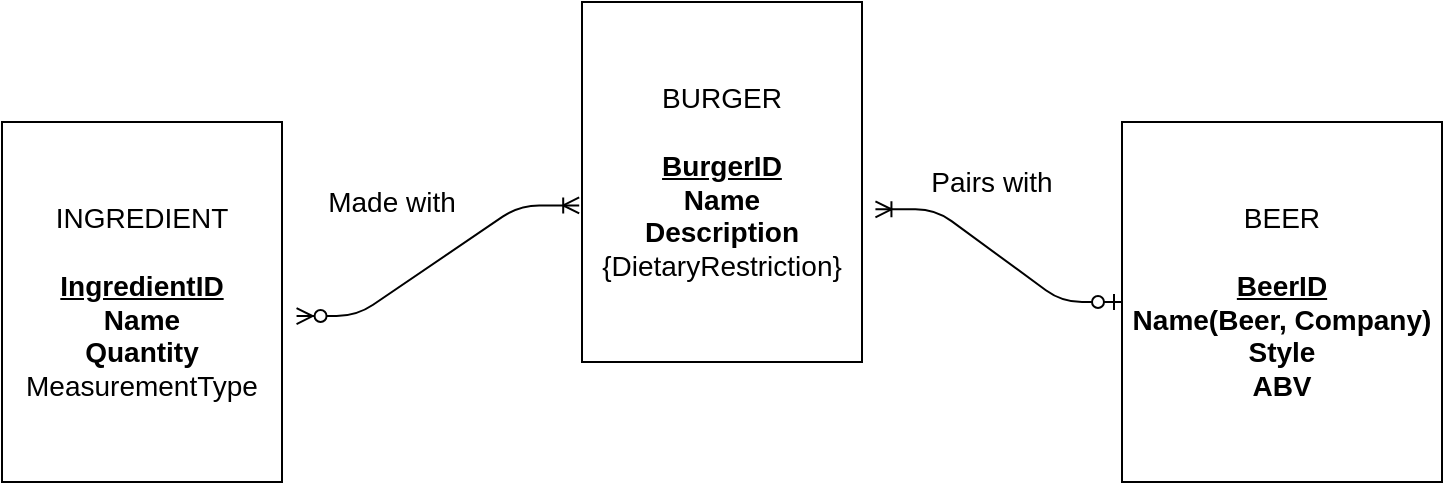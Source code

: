 <mxfile version="13.6.10" type="github" pages="3">
  <diagram id="kbBsA2tWWtWuHOdOnd8x" name="Question 1">
    <mxGraphModel dx="782" dy="420" grid="1" gridSize="10" guides="1" tooltips="1" connect="1" arrows="1" fold="1" page="1" pageScale="1" pageWidth="827" pageHeight="1169" math="0" shadow="0">
      <root>
        <mxCell id="0" />
        <mxCell id="1" parent="0" />
        <mxCell id="Rsk4lnEA3JJpgtATmgz1-1" value="&lt;font style=&quot;font-size: 14px&quot;&gt;BURGER&lt;br&gt;&lt;br&gt;&lt;u&gt;&lt;b&gt;BurgerID&lt;/b&gt;&lt;/u&gt;&lt;br&gt;&lt;b&gt;Name&lt;br&gt;Description&lt;/b&gt;&lt;br&gt;{DietaryRestriction}&lt;br&gt;&lt;/font&gt;" style="whiteSpace=wrap;html=1;align=center;" vertex="1" parent="1">
          <mxGeometry x="320" y="80" width="140" height="180" as="geometry" />
        </mxCell>
        <mxCell id="Rsk4lnEA3JJpgtATmgz1-2" value="&lt;font style=&quot;font-size: 14px&quot;&gt;INGREDIENT&lt;br&gt;&lt;br&gt;&lt;b&gt;&lt;u&gt;IngredientID&lt;/u&gt;&lt;/b&gt;&lt;br&gt;&lt;b&gt;Name&lt;br&gt;Quantity&lt;/b&gt;&lt;br&gt;MeasurementType&lt;br&gt;&lt;/font&gt;" style="whiteSpace=wrap;html=1;align=center;" vertex="1" parent="1">
          <mxGeometry x="30" y="140" width="140" height="180" as="geometry" />
        </mxCell>
        <mxCell id="Rsk4lnEA3JJpgtATmgz1-3" value="&lt;font style=&quot;font-size: 14px&quot;&gt;BEER&lt;br&gt;&lt;br&gt;&lt;u&gt;&lt;b&gt;BeerID&lt;/b&gt;&lt;/u&gt;&lt;br&gt;&lt;b&gt;Name(Beer, Company)&lt;br&gt;Style&lt;br&gt;ABV&lt;/b&gt;&lt;br&gt;&lt;/font&gt;" style="whiteSpace=wrap;html=1;align=center;" vertex="1" parent="1">
          <mxGeometry x="590" y="140" width="160" height="180" as="geometry" />
        </mxCell>
        <mxCell id="Rsk4lnEA3JJpgtATmgz1-4" value="" style="edgeStyle=entityRelationEdgeStyle;fontSize=12;html=1;endArrow=ERoneToMany;endFill=0;exitX=1.052;exitY=0.539;exitDx=0;exitDy=0;exitPerimeter=0;entryX=-0.01;entryY=0.565;entryDx=0;entryDy=0;entryPerimeter=0;startArrow=ERzeroToMany;startFill=1;" edge="1" parent="1" source="Rsk4lnEA3JJpgtATmgz1-2" target="Rsk4lnEA3JJpgtATmgz1-1">
          <mxGeometry width="100" height="100" relative="1" as="geometry">
            <mxPoint x="200" y="220" as="sourcePoint" />
            <mxPoint x="300" y="120" as="targetPoint" />
          </mxGeometry>
        </mxCell>
        <mxCell id="Rsk4lnEA3JJpgtATmgz1-5" value="" style="edgeStyle=entityRelationEdgeStyle;fontSize=12;html=1;endArrow=ERzeroToOne;endFill=1;exitX=1.048;exitY=0.576;exitDx=0;exitDy=0;exitPerimeter=0;entryX=0;entryY=0.5;entryDx=0;entryDy=0;startArrow=ERoneToMany;startFill=0;" edge="1" parent="1" source="Rsk4lnEA3JJpgtATmgz1-1" target="Rsk4lnEA3JJpgtATmgz1-3">
          <mxGeometry width="100" height="100" relative="1" as="geometry">
            <mxPoint x="480" y="210" as="sourcePoint" />
            <mxPoint x="580" y="110" as="targetPoint" />
          </mxGeometry>
        </mxCell>
        <mxCell id="Rsk4lnEA3JJpgtATmgz1-6" value="&lt;font style=&quot;font-size: 14px&quot;&gt;Made with&lt;/font&gt;" style="text;html=1;strokeColor=none;fillColor=none;align=center;verticalAlign=middle;whiteSpace=wrap;rounded=0;" vertex="1" parent="1">
          <mxGeometry x="180" y="170" width="90" height="20" as="geometry" />
        </mxCell>
        <mxCell id="Rsk4lnEA3JJpgtATmgz1-7" value="&lt;font style=&quot;font-size: 14px&quot;&gt;Pairs with&lt;/font&gt;" style="text;html=1;strokeColor=none;fillColor=none;align=center;verticalAlign=middle;whiteSpace=wrap;rounded=0;" vertex="1" parent="1">
          <mxGeometry x="490" y="160" width="70" height="20" as="geometry" />
        </mxCell>
      </root>
    </mxGraphModel>
  </diagram>
  <diagram id="Og4VXqPv2_d65qeGa0BY" name="Question 2">
    <mxGraphModel dx="782" dy="469" grid="1" gridSize="10" guides="1" tooltips="1" connect="1" arrows="1" fold="1" page="1" pageScale="1" pageWidth="827" pageHeight="1169" math="0" shadow="0">
      <root>
        <mxCell id="5LjrZSEDTQGCF-TwAdYH-0" />
        <mxCell id="5LjrZSEDTQGCF-TwAdYH-1" parent="5LjrZSEDTQGCF-TwAdYH-0" />
        <mxCell id="5LjrZSEDTQGCF-TwAdYH-3" value="&lt;font style=&quot;font-size: 14px&quot;&gt;PERSON&lt;br&gt;&lt;br&gt;&lt;b&gt;&lt;u&gt;PersonID&lt;/u&gt;&lt;br&gt;PersonName(First, Last)&lt;br&gt;Job&lt;br&gt;Sex&lt;/b&gt;&lt;br&gt;Children&lt;br&gt;&lt;/font&gt;" style="whiteSpace=wrap;html=1;align=center;" vertex="1" parent="5LjrZSEDTQGCF-TwAdYH-1">
          <mxGeometry x="150" y="60" width="190" height="190" as="geometry" />
        </mxCell>
        <mxCell id="5LjrZSEDTQGCF-TwAdYH-4" value="" style="edgeStyle=entityRelationEdgeStyle;fontSize=12;html=1;endArrow=ERoneToMany;endFill=0;exitX=1.042;exitY=0.154;exitDx=0;exitDy=0;exitPerimeter=0;entryX=1.004;entryY=0.712;entryDx=0;entryDy=0;entryPerimeter=0;startArrow=ERone;startFill=0;" edge="1" parent="5LjrZSEDTQGCF-TwAdYH-1" source="5LjrZSEDTQGCF-TwAdYH-3" target="5LjrZSEDTQGCF-TwAdYH-3">
          <mxGeometry width="100" height="100" relative="1" as="geometry">
            <mxPoint x="350" y="240" as="sourcePoint" />
            <mxPoint x="450" y="140" as="targetPoint" />
            <Array as="points">
              <mxPoint x="530" y="140" />
            </Array>
          </mxGeometry>
        </mxCell>
        <mxCell id="5LjrZSEDTQGCF-TwAdYH-5" value="has relationship with" style="text;html=1;strokeColor=none;fillColor=none;align=center;verticalAlign=middle;whiteSpace=wrap;rounded=0;" vertex="1" parent="5LjrZSEDTQGCF-TwAdYH-1">
          <mxGeometry x="380" y="70" width="140" height="20" as="geometry" />
        </mxCell>
      </root>
    </mxGraphModel>
  </diagram>
  <diagram id="X9vRo3wuWXXFvvkUzl3R" name="Question 3">
    <mxGraphModel dx="782" dy="469" grid="1" gridSize="10" guides="1" tooltips="1" connect="1" arrows="1" fold="1" page="1" pageScale="1" pageWidth="827" pageHeight="1169" math="0" shadow="0">
      <root>
        <mxCell id="k8cOmd8MFVCNRNWdC6kr-0" />
        <mxCell id="k8cOmd8MFVCNRNWdC6kr-1" parent="k8cOmd8MFVCNRNWdC6kr-0" />
        <mxCell id="k8cOmd8MFVCNRNWdC6kr-2" value="&lt;font style=&quot;font-size: 14px&quot;&gt;STUDENT&lt;br&gt;&lt;br&gt;&lt;b&gt;&lt;u&gt;StudentID&lt;/u&gt;&lt;br&gt;Name (First, &lt;/b&gt;Middle&lt;b&gt;, Last)&lt;br&gt;HomeAdress&lt;br&gt;Birthdate&lt;br&gt;Age&lt;br&gt;&lt;/b&gt;StudentOrg&lt;br&gt;&lt;/font&gt;" style="whiteSpace=wrap;html=1;align=center;" vertex="1" parent="k8cOmd8MFVCNRNWdC6kr-1">
          <mxGeometry x="200" y="10" width="140" height="160" as="geometry" />
        </mxCell>
        <mxCell id="k8cOmd8MFVCNRNWdC6kr-3" value="&lt;span style=&quot;font-size: 14px&quot;&gt;NEWSPAPER&lt;br&gt;&lt;br&gt;&lt;b&gt;JobTitle&lt;/b&gt;&lt;br&gt;&lt;/span&gt;" style="whiteSpace=wrap;html=1;align=center;" vertex="1" parent="k8cOmd8MFVCNRNWdC6kr-1">
          <mxGeometry x="40" y="220" width="110" height="80" as="geometry" />
        </mxCell>
        <mxCell id="k8cOmd8MFVCNRNWdC6kr-4" value="&lt;font style=&quot;font-size: 14px&quot;&gt;TRIVIA_CLUB&lt;br&gt;&lt;br&gt;OfficerTitle&lt;br&gt;&lt;/font&gt;" style="whiteSpace=wrap;html=1;align=center;" vertex="1" parent="k8cOmd8MFVCNRNWdC6kr-1">
          <mxGeometry x="200" y="320" width="120" height="90" as="geometry" />
        </mxCell>
        <mxCell id="k8cOmd8MFVCNRNWdC6kr-5" value="&lt;font style=&quot;font-size: 14px&quot;&gt;CHORUS&lt;br&gt;&lt;br&gt;&lt;b&gt;VoicePart&lt;/b&gt;&lt;br&gt;{Ensemble}&lt;br&gt;&lt;/font&gt;" style="whiteSpace=wrap;html=1;align=center;" vertex="1" parent="k8cOmd8MFVCNRNWdC6kr-1">
          <mxGeometry x="380" y="260" width="110" height="80" as="geometry" />
        </mxCell>
        <mxCell id="k8cOmd8MFVCNRNWdC6kr-6" value="&lt;span style=&quot;font-size: 14px&quot;&gt;o&lt;/span&gt;" style="ellipse;whiteSpace=wrap;html=1;aspect=fixed;" vertex="1" parent="k8cOmd8MFVCNRNWdC6kr-1">
          <mxGeometry x="245" y="210" width="50" height="50" as="geometry" />
        </mxCell>
        <mxCell id="k8cOmd8MFVCNRNWdC6kr-7" value="" style="endArrow=none;html=1;rounded=0;exitX=0.5;exitY=1;exitDx=0;exitDy=0;" edge="1" parent="k8cOmd8MFVCNRNWdC6kr-1" source="k8cOmd8MFVCNRNWdC6kr-2">
          <mxGeometry relative="1" as="geometry">
            <mxPoint x="270" y="180" as="sourcePoint" />
            <mxPoint x="269" y="210" as="targetPoint" />
          </mxGeometry>
        </mxCell>
        <mxCell id="k8cOmd8MFVCNRNWdC6kr-8" value="" style="endArrow=none;html=1;rounded=0;entryX=0.047;entryY=0.693;entryDx=0;entryDy=0;entryPerimeter=0;exitX=1.073;exitY=0.283;exitDx=0;exitDy=0;exitPerimeter=0;" edge="1" parent="k8cOmd8MFVCNRNWdC6kr-1" source="k8cOmd8MFVCNRNWdC6kr-3" target="k8cOmd8MFVCNRNWdC6kr-6">
          <mxGeometry relative="1" as="geometry">
            <mxPoint x="160" y="263" as="sourcePoint" />
            <mxPoint x="450" y="230" as="targetPoint" />
          </mxGeometry>
        </mxCell>
        <mxCell id="k8cOmd8MFVCNRNWdC6kr-9" value="" style="endArrow=none;html=1;rounded=0;exitX=0.5;exitY=1;exitDx=0;exitDy=0;entryX=0.594;entryY=-0.022;entryDx=0;entryDy=0;entryPerimeter=0;" edge="1" parent="k8cOmd8MFVCNRNWdC6kr-1" source="k8cOmd8MFVCNRNWdC6kr-6" target="k8cOmd8MFVCNRNWdC6kr-4">
          <mxGeometry relative="1" as="geometry">
            <mxPoint x="290" y="230" as="sourcePoint" />
            <mxPoint x="450" y="230" as="targetPoint" />
          </mxGeometry>
        </mxCell>
        <mxCell id="k8cOmd8MFVCNRNWdC6kr-10" value="" style="endArrow=none;html=1;rounded=0;entryX=0.25;entryY=0;entryDx=0;entryDy=0;" edge="1" parent="k8cOmd8MFVCNRNWdC6kr-1" target="k8cOmd8MFVCNRNWdC6kr-5">
          <mxGeometry relative="1" as="geometry">
            <mxPoint x="300" y="235" as="sourcePoint" />
            <mxPoint x="425" y="260" as="targetPoint" />
          </mxGeometry>
        </mxCell>
        <mxCell id="k8cOmd8MFVCNRNWdC6kr-11" value="&lt;font style=&quot;font-size: 14px&quot;&gt;StudentOrg:&lt;/font&gt;" style="text;html=1;strokeColor=none;fillColor=none;align=center;verticalAlign=middle;whiteSpace=wrap;rounded=0;" vertex="1" parent="k8cOmd8MFVCNRNWdC6kr-1">
          <mxGeometry x="260" y="170" width="120" height="20" as="geometry" />
        </mxCell>
        <mxCell id="k8cOmd8MFVCNRNWdC6kr-12" value="&lt;font style=&quot;font-size: 14px&quot;&gt;N&lt;/font&gt;" style="text;html=1;strokeColor=none;fillColor=none;align=center;verticalAlign=middle;whiteSpace=wrap;rounded=0;" vertex="1" parent="k8cOmd8MFVCNRNWdC6kr-1">
          <mxGeometry x="150" y="220" width="40" height="20" as="geometry" />
        </mxCell>
        <mxCell id="k8cOmd8MFVCNRNWdC6kr-13" value="&lt;font style=&quot;font-size: 14px&quot;&gt;T&lt;/font&gt;" style="text;html=1;strokeColor=none;fillColor=none;align=center;verticalAlign=middle;whiteSpace=wrap;rounded=0;" vertex="1" parent="k8cOmd8MFVCNRNWdC6kr-1">
          <mxGeometry x="270" y="300" width="40" height="20" as="geometry" />
        </mxCell>
        <mxCell id="k8cOmd8MFVCNRNWdC6kr-14" value="&lt;font style=&quot;font-size: 14px&quot;&gt;C&lt;/font&gt;" style="text;html=1;strokeColor=none;fillColor=none;align=center;verticalAlign=middle;whiteSpace=wrap;rounded=0;" vertex="1" parent="k8cOmd8MFVCNRNWdC6kr-1">
          <mxGeometry x="380" y="230" width="40" height="20" as="geometry" />
        </mxCell>
        <mxCell id="k8cOmd8MFVCNRNWdC6kr-16" value="&lt;font style=&quot;font-size: 14px&quot;&gt;COUNSELOR&lt;br&gt;&lt;br&gt;&lt;b&gt;&lt;u&gt;StaffID&lt;br&gt;&lt;/u&gt;Name (First&lt;/b&gt;, Middle, &lt;b&gt;Last)&lt;br&gt;&lt;/b&gt;{&lt;b&gt;Endorsement&lt;/b&gt;}&lt;br&gt;&lt;/font&gt;" style="whiteSpace=wrap;html=1;align=center;" vertex="1" parent="k8cOmd8MFVCNRNWdC6kr-1">
          <mxGeometry x="550" y="20" width="140" height="170" as="geometry" />
        </mxCell>
        <mxCell id="k8cOmd8MFVCNRNWdC6kr-17" value="" style="endArrow=ERmandOne;html=1;rounded=0;exitX=1;exitY=0.55;exitDx=0;exitDy=0;exitPerimeter=0;entryX=-0.024;entryY=0.58;entryDx=0;entryDy=0;entryPerimeter=0;startArrow=ERoneToMany;startFill=0;endFill=0;strokeWidth=1;" edge="1" parent="k8cOmd8MFVCNRNWdC6kr-1" source="k8cOmd8MFVCNRNWdC6kr-2" target="k8cOmd8MFVCNRNWdC6kr-16">
          <mxGeometry relative="1" as="geometry">
            <mxPoint x="350" y="100" as="sourcePoint" />
            <mxPoint x="510" y="100" as="targetPoint" />
          </mxGeometry>
        </mxCell>
        <mxCell id="k8cOmd8MFVCNRNWdC6kr-18" value="&lt;font style=&quot;font-size: 12px&quot;&gt;50 MAX&lt;/font&gt;" style="text;html=1;strokeColor=none;fillColor=none;align=center;verticalAlign=middle;whiteSpace=wrap;rounded=0;" vertex="1" parent="k8cOmd8MFVCNRNWdC6kr-1">
          <mxGeometry x="340" y="60" width="50" height="20" as="geometry" />
        </mxCell>
      </root>
    </mxGraphModel>
  </diagram>
</mxfile>
